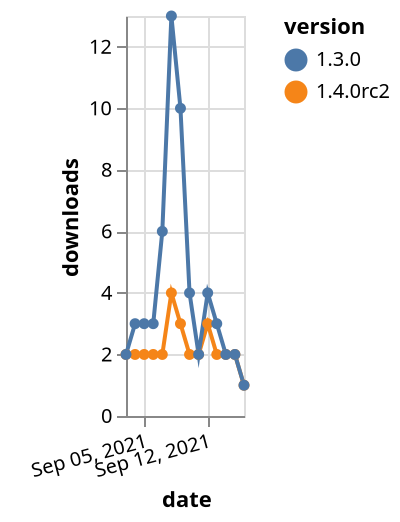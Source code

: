 {"$schema": "https://vega.github.io/schema/vega-lite/v5.json", "description": "A simple bar chart with embedded data.", "data": {"values": [{"date": "2021-09-03", "total": 2609, "delta": 2, "version": "1.4.0rc2"}, {"date": "2021-09-04", "total": 2611, "delta": 2, "version": "1.4.0rc2"}, {"date": "2021-09-05", "total": 2613, "delta": 2, "version": "1.4.0rc2"}, {"date": "2021-09-06", "total": 2615, "delta": 2, "version": "1.4.0rc2"}, {"date": "2021-09-07", "total": 2617, "delta": 2, "version": "1.4.0rc2"}, {"date": "2021-09-08", "total": 2621, "delta": 4, "version": "1.4.0rc2"}, {"date": "2021-09-09", "total": 2624, "delta": 3, "version": "1.4.0rc2"}, {"date": "2021-09-10", "total": 2626, "delta": 2, "version": "1.4.0rc2"}, {"date": "2021-09-11", "total": 2628, "delta": 2, "version": "1.4.0rc2"}, {"date": "2021-09-12", "total": 2631, "delta": 3, "version": "1.4.0rc2"}, {"date": "2021-09-13", "total": 2633, "delta": 2, "version": "1.4.0rc2"}, {"date": "2021-09-14", "total": 2635, "delta": 2, "version": "1.4.0rc2"}, {"date": "2021-09-15", "total": 2637, "delta": 2, "version": "1.4.0rc2"}, {"date": "2021-09-16", "total": 2638, "delta": 1, "version": "1.4.0rc2"}, {"date": "2021-09-03", "total": 5516, "delta": 2, "version": "1.3.0"}, {"date": "2021-09-04", "total": 5519, "delta": 3, "version": "1.3.0"}, {"date": "2021-09-05", "total": 5522, "delta": 3, "version": "1.3.0"}, {"date": "2021-09-06", "total": 5525, "delta": 3, "version": "1.3.0"}, {"date": "2021-09-07", "total": 5531, "delta": 6, "version": "1.3.0"}, {"date": "2021-09-08", "total": 5544, "delta": 13, "version": "1.3.0"}, {"date": "2021-09-09", "total": 5554, "delta": 10, "version": "1.3.0"}, {"date": "2021-09-10", "total": 5558, "delta": 4, "version": "1.3.0"}, {"date": "2021-09-11", "total": 5560, "delta": 2, "version": "1.3.0"}, {"date": "2021-09-12", "total": 5564, "delta": 4, "version": "1.3.0"}, {"date": "2021-09-13", "total": 5567, "delta": 3, "version": "1.3.0"}, {"date": "2021-09-14", "total": 5569, "delta": 2, "version": "1.3.0"}, {"date": "2021-09-15", "total": 5571, "delta": 2, "version": "1.3.0"}, {"date": "2021-09-16", "total": 5572, "delta": 1, "version": "1.3.0"}]}, "width": "container", "mark": {"type": "line", "point": {"filled": true}}, "encoding": {"x": {"field": "date", "type": "temporal", "timeUnit": "yearmonthdate", "title": "date", "axis": {"labelAngle": -15}}, "y": {"field": "delta", "type": "quantitative", "title": "downloads"}, "color": {"field": "version", "type": "nominal"}, "tooltip": {"field": "delta"}}}